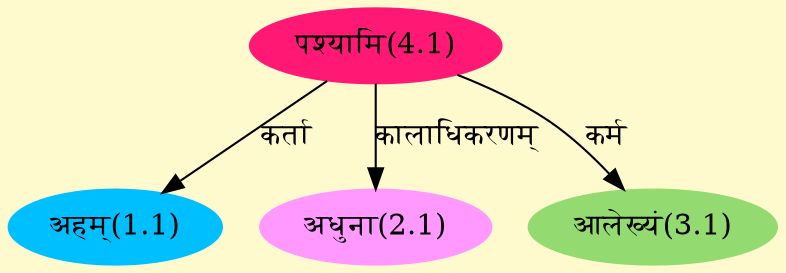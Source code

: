 digraph G{
rankdir=BT;
 compound=true;
 bgcolor="lemonchiffon1";
Node1_1 [style=filled, color="#00BFFF" label = "अहम्(1.1)"]
Node4_1 [style=filled, color="#FF1975" label = "पश्यामि(4.1)"]
Node2_1 [style=filled, color="#FF99FF" label = "अधुना(2.1)"]
Node3_1 [style=filled, color="#93DB70" label = "आलेख्यं(3.1)"]
/* Start of Relations section */

Node1_1 -> Node4_1 [  label="कर्ता"  dir="back" ]
Node2_1 -> Node4_1 [  label="कालाधिकरणम्"  dir="back" ]
Node3_1 -> Node4_1 [  label="कर्म"  dir="back" ]
}
